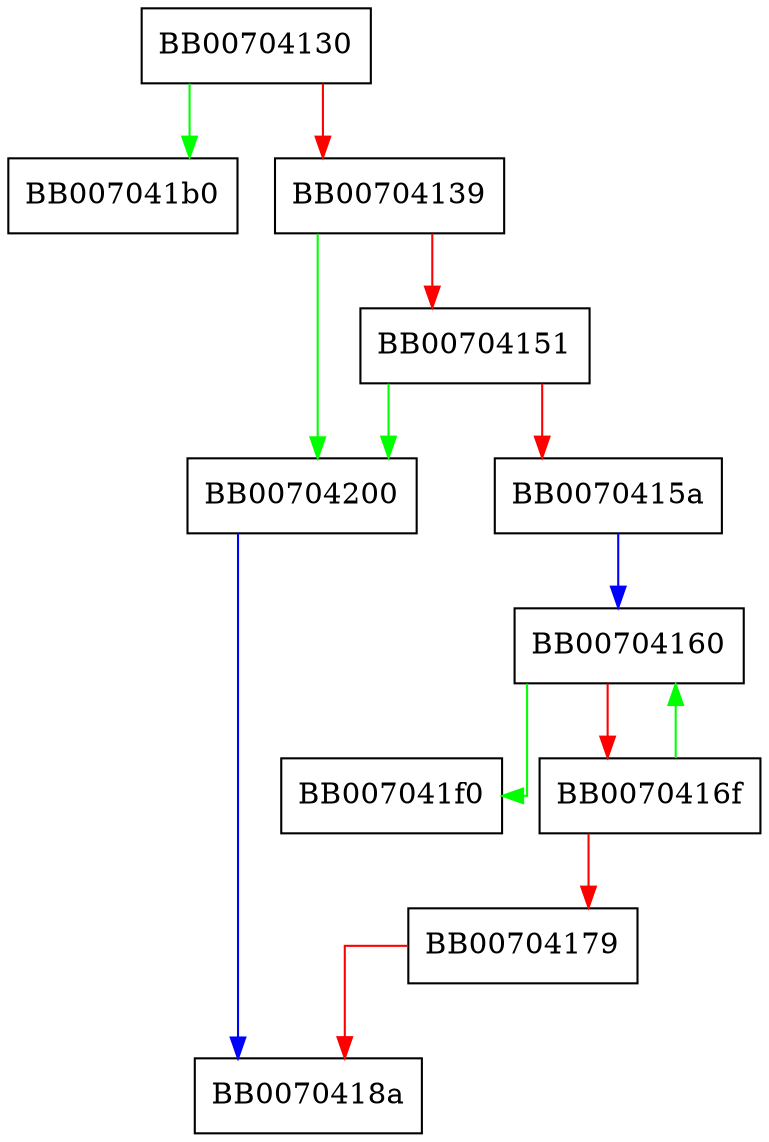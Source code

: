 digraph ossl_cipher_unpadblock {
  node [shape="box"];
  graph [splines=ortho];
  BB00704130 -> BB007041b0 [color="green"];
  BB00704130 -> BB00704139 [color="red"];
  BB00704139 -> BB00704200 [color="green"];
  BB00704139 -> BB00704151 [color="red"];
  BB00704151 -> BB00704200 [color="green"];
  BB00704151 -> BB0070415a [color="red"];
  BB0070415a -> BB00704160 [color="blue"];
  BB00704160 -> BB007041f0 [color="green"];
  BB00704160 -> BB0070416f [color="red"];
  BB0070416f -> BB00704160 [color="green"];
  BB0070416f -> BB00704179 [color="red"];
  BB00704179 -> BB0070418a [color="red"];
  BB00704200 -> BB0070418a [color="blue"];
}
